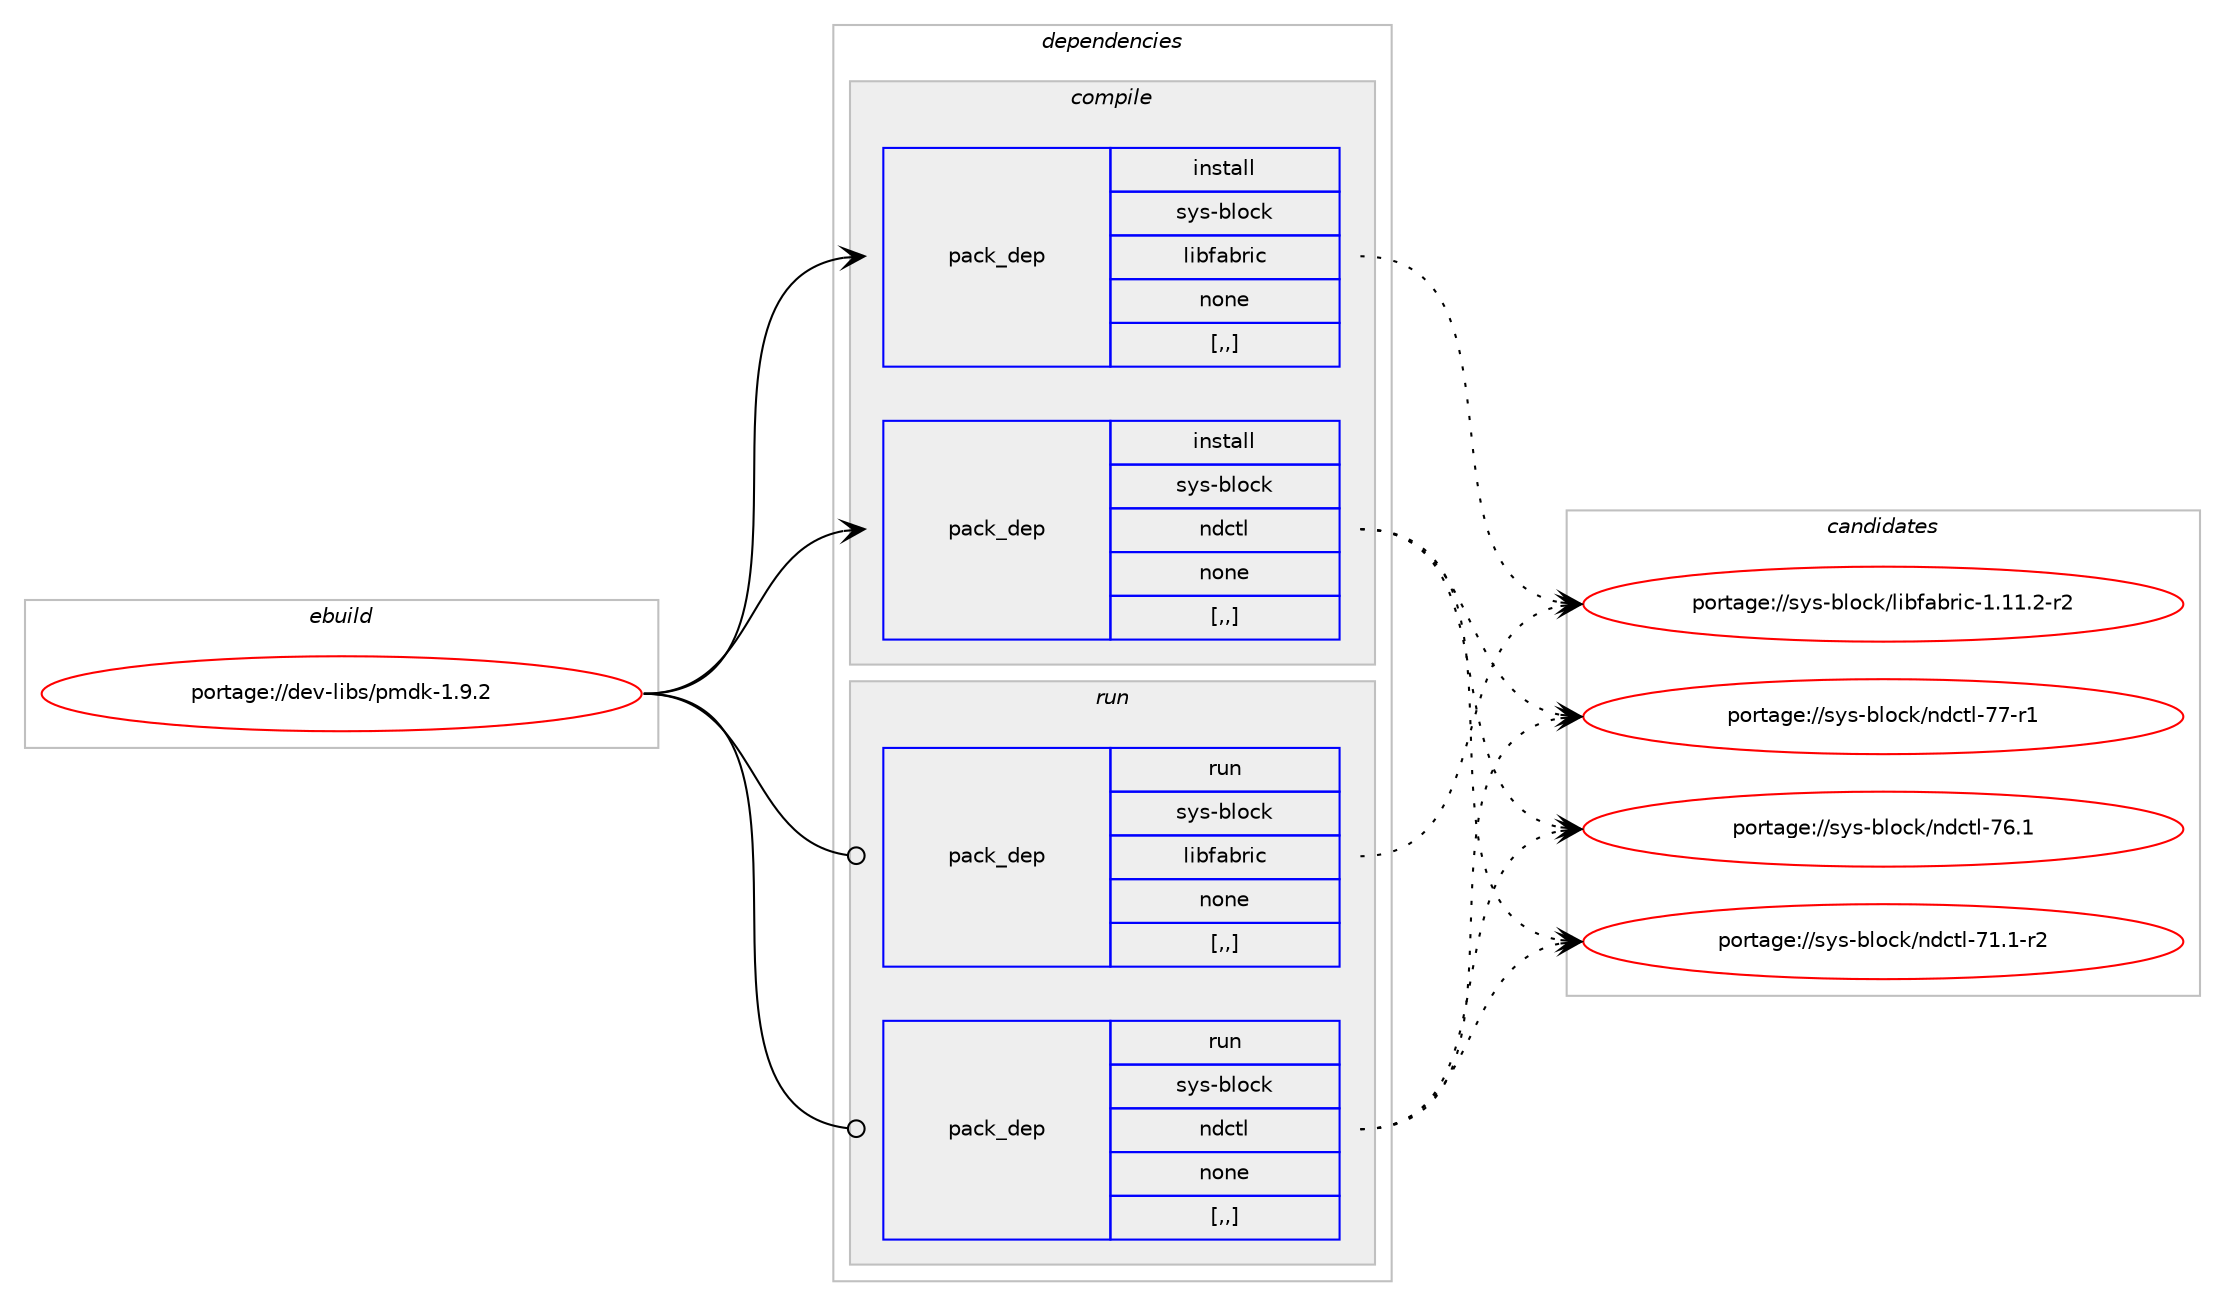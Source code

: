 digraph prolog {

# *************
# Graph options
# *************

newrank=true;
concentrate=true;
compound=true;
graph [rankdir=LR,fontname=Helvetica,fontsize=10,ranksep=1.5];#, ranksep=2.5, nodesep=0.2];
edge  [arrowhead=vee];
node  [fontname=Helvetica,fontsize=10];

# **********
# The ebuild
# **********

subgraph cluster_leftcol {
color=gray;
rank=same;
label=<<i>ebuild</i>>;
id [label="portage://dev-libs/pmdk-1.9.2", color=red, width=4, href="../dev-libs/pmdk-1.9.2.svg"];
}

# ****************
# The dependencies
# ****************

subgraph cluster_midcol {
color=gray;
label=<<i>dependencies</i>>;
subgraph cluster_compile {
fillcolor="#eeeeee";
style=filled;
label=<<i>compile</i>>;
subgraph pack83040 {
dependency111873 [label=<<TABLE BORDER="0" CELLBORDER="1" CELLSPACING="0" CELLPADDING="4" WIDTH="220"><TR><TD ROWSPAN="6" CELLPADDING="30">pack_dep</TD></TR><TR><TD WIDTH="110">install</TD></TR><TR><TD>sys-block</TD></TR><TR><TD>libfabric</TD></TR><TR><TD>none</TD></TR><TR><TD>[,,]</TD></TR></TABLE>>, shape=none, color=blue];
}
id:e -> dependency111873:w [weight=20,style="solid",arrowhead="vee"];
subgraph pack83041 {
dependency111874 [label=<<TABLE BORDER="0" CELLBORDER="1" CELLSPACING="0" CELLPADDING="4" WIDTH="220"><TR><TD ROWSPAN="6" CELLPADDING="30">pack_dep</TD></TR><TR><TD WIDTH="110">install</TD></TR><TR><TD>sys-block</TD></TR><TR><TD>ndctl</TD></TR><TR><TD>none</TD></TR><TR><TD>[,,]</TD></TR></TABLE>>, shape=none, color=blue];
}
id:e -> dependency111874:w [weight=20,style="solid",arrowhead="vee"];
}
subgraph cluster_compileandrun {
fillcolor="#eeeeee";
style=filled;
label=<<i>compile and run</i>>;
}
subgraph cluster_run {
fillcolor="#eeeeee";
style=filled;
label=<<i>run</i>>;
subgraph pack83042 {
dependency111875 [label=<<TABLE BORDER="0" CELLBORDER="1" CELLSPACING="0" CELLPADDING="4" WIDTH="220"><TR><TD ROWSPAN="6" CELLPADDING="30">pack_dep</TD></TR><TR><TD WIDTH="110">run</TD></TR><TR><TD>sys-block</TD></TR><TR><TD>libfabric</TD></TR><TR><TD>none</TD></TR><TR><TD>[,,]</TD></TR></TABLE>>, shape=none, color=blue];
}
id:e -> dependency111875:w [weight=20,style="solid",arrowhead="odot"];
subgraph pack83043 {
dependency111876 [label=<<TABLE BORDER="0" CELLBORDER="1" CELLSPACING="0" CELLPADDING="4" WIDTH="220"><TR><TD ROWSPAN="6" CELLPADDING="30">pack_dep</TD></TR><TR><TD WIDTH="110">run</TD></TR><TR><TD>sys-block</TD></TR><TR><TD>ndctl</TD></TR><TR><TD>none</TD></TR><TR><TD>[,,]</TD></TR></TABLE>>, shape=none, color=blue];
}
id:e -> dependency111876:w [weight=20,style="solid",arrowhead="odot"];
}
}

# **************
# The candidates
# **************

subgraph cluster_choices {
rank=same;
color=gray;
label=<<i>candidates</i>>;

subgraph choice83040 {
color=black;
nodesep=1;
choice1151211154598108111991074710810598102979811410599454946494946504511450 [label="portage://sys-block/libfabric-1.11.2-r2", color=red, width=4,href="../sys-block/libfabric-1.11.2-r2.svg"];
dependency111873:e -> choice1151211154598108111991074710810598102979811410599454946494946504511450:w [style=dotted,weight="100"];
}
subgraph choice83041 {
color=black;
nodesep=1;
choice11512111545981081119910747110100991161084555554511449 [label="portage://sys-block/ndctl-77-r1", color=red, width=4,href="../sys-block/ndctl-77-r1.svg"];
choice11512111545981081119910747110100991161084555544649 [label="portage://sys-block/ndctl-76.1", color=red, width=4,href="../sys-block/ndctl-76.1.svg"];
choice115121115459810811199107471101009911610845554946494511450 [label="portage://sys-block/ndctl-71.1-r2", color=red, width=4,href="../sys-block/ndctl-71.1-r2.svg"];
dependency111874:e -> choice11512111545981081119910747110100991161084555554511449:w [style=dotted,weight="100"];
dependency111874:e -> choice11512111545981081119910747110100991161084555544649:w [style=dotted,weight="100"];
dependency111874:e -> choice115121115459810811199107471101009911610845554946494511450:w [style=dotted,weight="100"];
}
subgraph choice83042 {
color=black;
nodesep=1;
choice1151211154598108111991074710810598102979811410599454946494946504511450 [label="portage://sys-block/libfabric-1.11.2-r2", color=red, width=4,href="../sys-block/libfabric-1.11.2-r2.svg"];
dependency111875:e -> choice1151211154598108111991074710810598102979811410599454946494946504511450:w [style=dotted,weight="100"];
}
subgraph choice83043 {
color=black;
nodesep=1;
choice11512111545981081119910747110100991161084555554511449 [label="portage://sys-block/ndctl-77-r1", color=red, width=4,href="../sys-block/ndctl-77-r1.svg"];
choice11512111545981081119910747110100991161084555544649 [label="portage://sys-block/ndctl-76.1", color=red, width=4,href="../sys-block/ndctl-76.1.svg"];
choice115121115459810811199107471101009911610845554946494511450 [label="portage://sys-block/ndctl-71.1-r2", color=red, width=4,href="../sys-block/ndctl-71.1-r2.svg"];
dependency111876:e -> choice11512111545981081119910747110100991161084555554511449:w [style=dotted,weight="100"];
dependency111876:e -> choice11512111545981081119910747110100991161084555544649:w [style=dotted,weight="100"];
dependency111876:e -> choice115121115459810811199107471101009911610845554946494511450:w [style=dotted,weight="100"];
}
}

}
